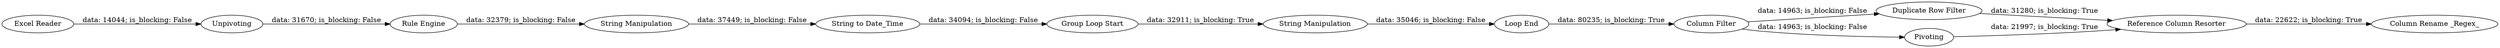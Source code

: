 digraph {
	"6410382597969693361_16" [label="Duplicate Row Filter"]
	"6410382597969693361_17" [label="Column Rename _Regex_"]
	"6410382597969693361_8" [label="String to Date_Time"]
	"6410382597969693361_1" [label="Excel Reader"]
	"6410382597969693361_10" [label="Group Loop Start"]
	"6410382597969693361_15" [label="Reference Column Resorter"]
	"6410382597969693361_3" [label="String Manipulation"]
	"6410382597969693361_13" [label="Column Filter"]
	"6410382597969693361_11" [label="String Manipulation"]
	"6410382597969693361_2" [label=Unpivoting]
	"6410382597969693361_6" [label="Rule Engine"]
	"6410382597969693361_12" [label="Loop End"]
	"6410382597969693361_14" [label=Pivoting]
	"6410382597969693361_13" -> "6410382597969693361_14" [label="data: 14963; is_blocking: False"]
	"6410382597969693361_15" -> "6410382597969693361_17" [label="data: 22622; is_blocking: True"]
	"6410382597969693361_8" -> "6410382597969693361_10" [label="data: 34094; is_blocking: False"]
	"6410382597969693361_1" -> "6410382597969693361_2" [label="data: 14044; is_blocking: False"]
	"6410382597969693361_11" -> "6410382597969693361_12" [label="data: 35046; is_blocking: False"]
	"6410382597969693361_3" -> "6410382597969693361_8" [label="data: 37449; is_blocking: False"]
	"6410382597969693361_10" -> "6410382597969693361_11" [label="data: 32911; is_blocking: True"]
	"6410382597969693361_12" -> "6410382597969693361_13" [label="data: 80235; is_blocking: True"]
	"6410382597969693361_6" -> "6410382597969693361_3" [label="data: 32379; is_blocking: False"]
	"6410382597969693361_14" -> "6410382597969693361_15" [label="data: 21997; is_blocking: True"]
	"6410382597969693361_2" -> "6410382597969693361_6" [label="data: 31670; is_blocking: False"]
	"6410382597969693361_16" -> "6410382597969693361_15" [label="data: 31280; is_blocking: True"]
	"6410382597969693361_13" -> "6410382597969693361_16" [label="data: 14963; is_blocking: False"]
	rankdir=LR
}
